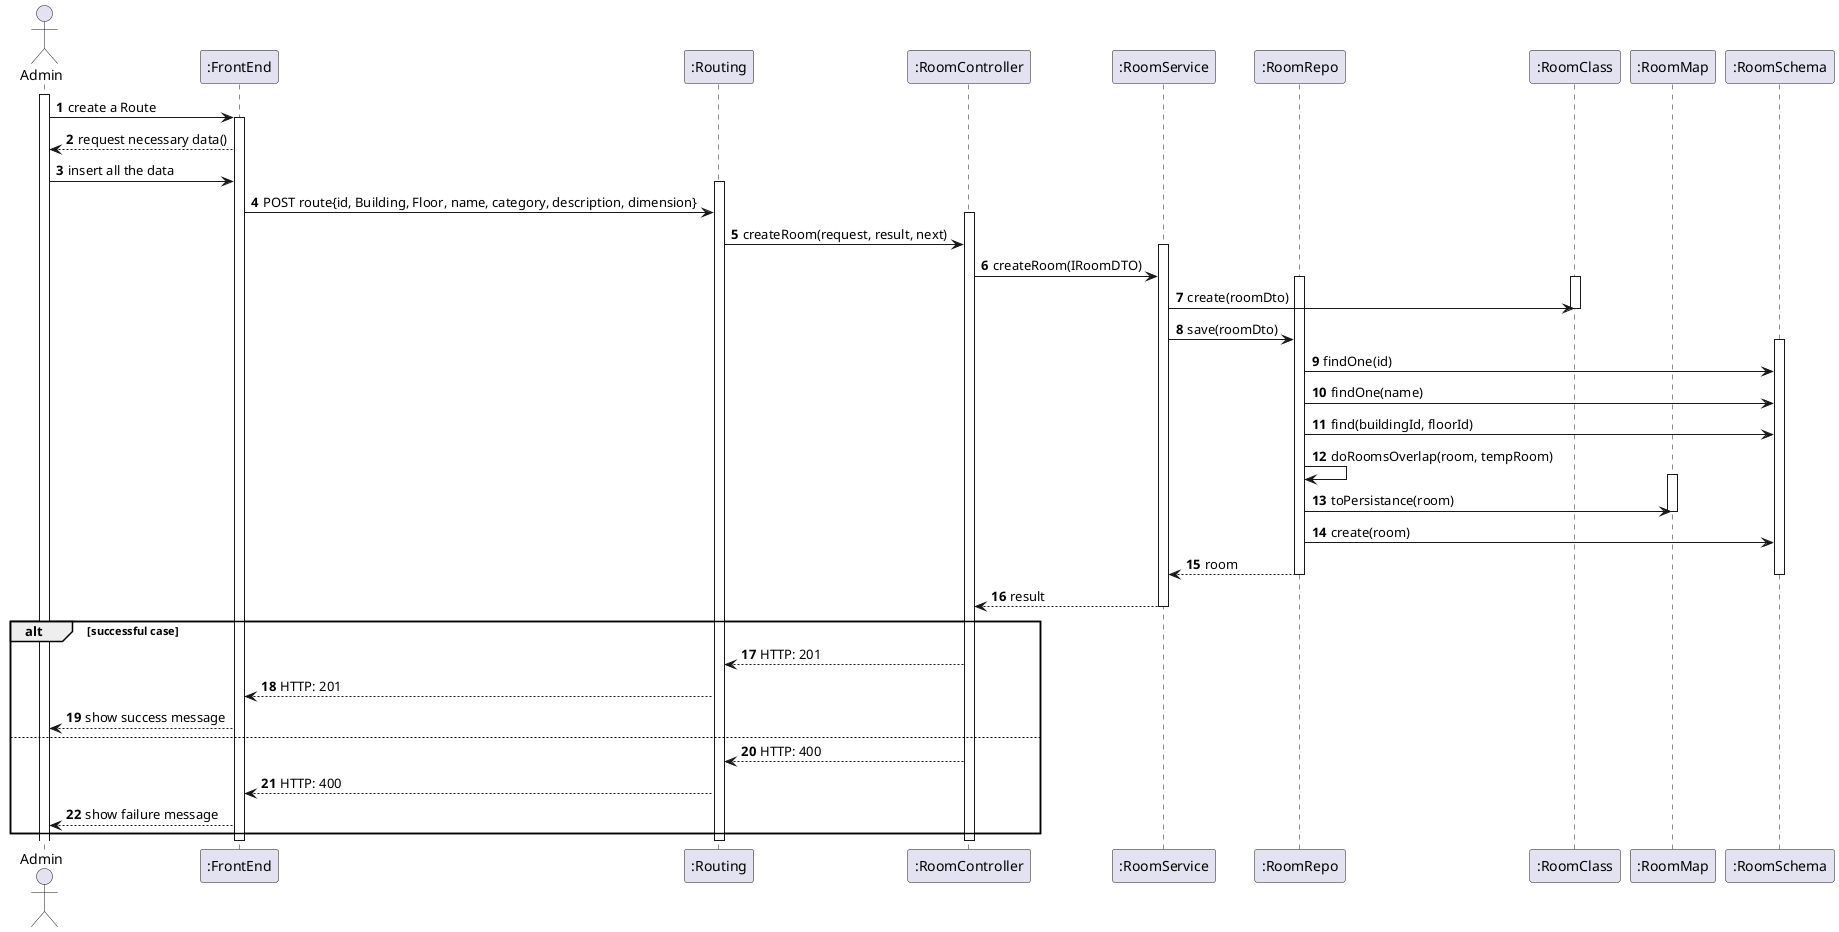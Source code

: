 @startuml
autonumber
'hide footbox
actor "Admin" as admin

participant ":FrontEnd" as sys
participant ":Routing" as route
participant ":RoomController" as ctrl
participant ":RoomService" as srvc
participant ":RoomRepo" as repo
participant ":RoomClass" as room
participant ":RoomMap" as roomMap
participant ":RoomSchema" as roomSchema

activate admin
admin -> sys: create a Route
activate sys
sys --> admin: request necessary data()
admin -> sys : insert all the data
activate route
sys -> route: POST route{id, Building, Floor, name, category, description, dimension}
activate ctrl
route -> ctrl: createRoom(request, result, next)
activate srvc
ctrl -> srvc: createRoom(IRoomDTO)
activate repo
activate room
srvc -> room: create(roomDto)
deactivate room
srvc -> repo: save(roomDto)
activate roomSchema
repo -> roomSchema: findOne(id)
repo -> roomSchema: findOne(name)
repo -> roomSchema: find(buildingId, floorId)
repo -> repo: doRoomsOverlap(room, tempRoom)
activate roomMap
repo -> roomMap: toPersistance(room)
deactivate roomMap
repo -> roomSchema: create(room)
repo --> srvc: room
deactivate roomSchema
deactivate room
deactivate repo
srvc --> ctrl: result
deactivate srvc

alt successful case
    ctrl --> route : HTTP: 201
    route --> sys: HTTP: 201
    sys --> admin: show success message
else
    ctrl --> route : HTTP: 400
    route --> sys: HTTP: 400
    sys --> admin: show failure message
end

deactivate ctrl
deactivate route
deactivate sys
@enduml
